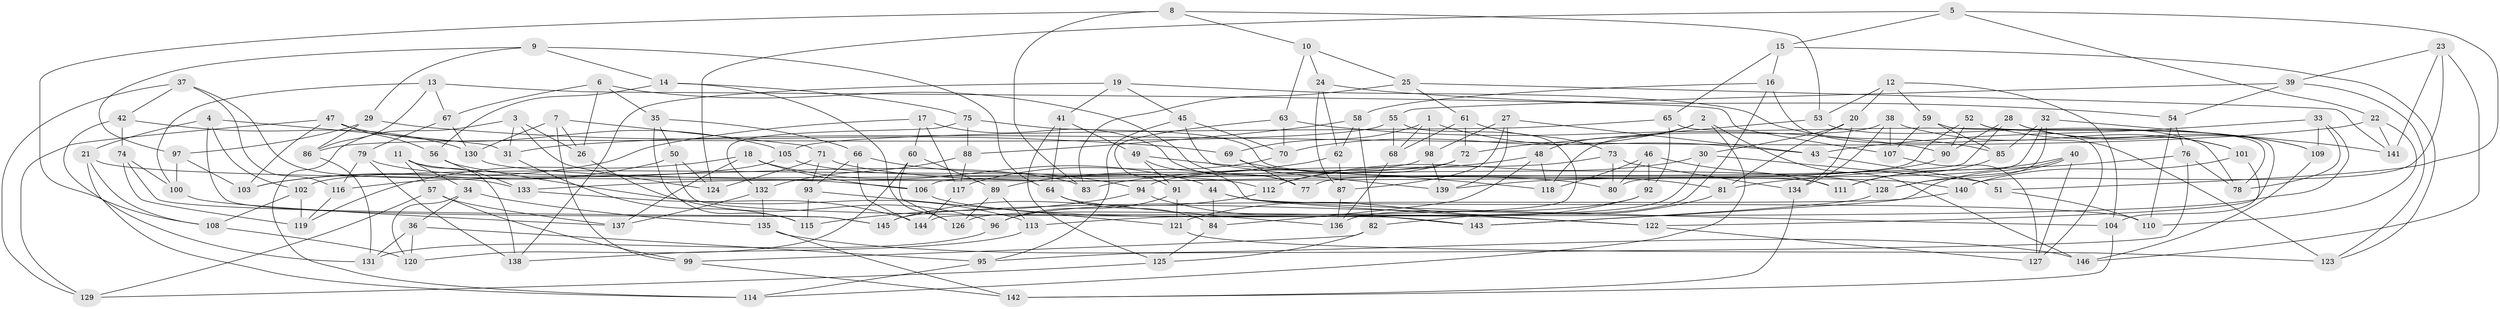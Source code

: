 // coarse degree distribution, {12: 0.03333333333333333, 7: 0.05, 4: 0.45, 8: 0.13333333333333333, 10: 0.1, 5: 0.05, 11: 0.03333333333333333, 3: 0.05, 9: 0.05, 6: 0.05}
// Generated by graph-tools (version 1.1) at 2025/53/03/04/25 22:53:30]
// undirected, 146 vertices, 292 edges
graph export_dot {
  node [color=gray90,style=filled];
  1;
  2;
  3;
  4;
  5;
  6;
  7;
  8;
  9;
  10;
  11;
  12;
  13;
  14;
  15;
  16;
  17;
  18;
  19;
  20;
  21;
  22;
  23;
  24;
  25;
  26;
  27;
  28;
  29;
  30;
  31;
  32;
  33;
  34;
  35;
  36;
  37;
  38;
  39;
  40;
  41;
  42;
  43;
  44;
  45;
  46;
  47;
  48;
  49;
  50;
  51;
  52;
  53;
  54;
  55;
  56;
  57;
  58;
  59;
  60;
  61;
  62;
  63;
  64;
  65;
  66;
  67;
  68;
  69;
  70;
  71;
  72;
  73;
  74;
  75;
  76;
  77;
  78;
  79;
  80;
  81;
  82;
  83;
  84;
  85;
  86;
  87;
  88;
  89;
  90;
  91;
  92;
  93;
  94;
  95;
  96;
  97;
  98;
  99;
  100;
  101;
  102;
  103;
  104;
  105;
  106;
  107;
  108;
  109;
  110;
  111;
  112;
  113;
  114;
  115;
  116;
  117;
  118;
  119;
  120;
  121;
  122;
  123;
  124;
  125;
  126;
  127;
  128;
  129;
  130;
  131;
  132;
  133;
  134;
  135;
  136;
  137;
  138;
  139;
  140;
  141;
  142;
  143;
  144;
  145;
  146;
  1 -- 69;
  1 -- 98;
  1 -- 68;
  1 -- 43;
  2 -- 146;
  2 -- 114;
  2 -- 70;
  2 -- 48;
  3 -- 114;
  3 -- 31;
  3 -- 124;
  3 -- 26;
  4 -- 31;
  4 -- 145;
  4 -- 102;
  4 -- 21;
  5 -- 22;
  5 -- 51;
  5 -- 15;
  5 -- 124;
  6 -- 26;
  6 -- 35;
  6 -- 67;
  6 -- 77;
  7 -- 26;
  7 -- 99;
  7 -- 71;
  7 -- 130;
  8 -- 83;
  8 -- 10;
  8 -- 53;
  8 -- 108;
  9 -- 29;
  9 -- 64;
  9 -- 97;
  9 -- 14;
  10 -- 25;
  10 -- 24;
  10 -- 63;
  11 -- 34;
  11 -- 138;
  11 -- 128;
  11 -- 57;
  12 -- 104;
  12 -- 53;
  12 -- 20;
  12 -- 59;
  13 -- 107;
  13 -- 86;
  13 -- 100;
  13 -- 67;
  14 -- 126;
  14 -- 56;
  14 -- 75;
  15 -- 16;
  15 -- 65;
  15 -- 123;
  16 -- 136;
  16 -- 123;
  16 -- 58;
  17 -- 103;
  17 -- 117;
  17 -- 77;
  17 -- 60;
  18 -- 44;
  18 -- 106;
  18 -- 119;
  18 -- 137;
  19 -- 45;
  19 -- 85;
  19 -- 138;
  19 -- 41;
  20 -- 134;
  20 -- 30;
  20 -- 81;
  21 -- 106;
  21 -- 108;
  21 -- 114;
  22 -- 31;
  22 -- 141;
  22 -- 110;
  23 -- 141;
  23 -- 140;
  23 -- 39;
  23 -- 146;
  24 -- 54;
  24 -- 62;
  24 -- 87;
  25 -- 141;
  25 -- 61;
  25 -- 83;
  26 -- 96;
  27 -- 139;
  27 -- 98;
  27 -- 43;
  27 -- 87;
  28 -- 106;
  28 -- 90;
  28 -- 101;
  28 -- 109;
  29 -- 69;
  29 -- 97;
  29 -- 86;
  30 -- 112;
  30 -- 126;
  30 -- 51;
  31 -- 115;
  32 -- 128;
  32 -- 85;
  32 -- 141;
  32 -- 80;
  33 -- 43;
  33 -- 109;
  33 -- 113;
  33 -- 78;
  34 -- 36;
  34 -- 135;
  34 -- 120;
  35 -- 66;
  35 -- 50;
  35 -- 115;
  36 -- 131;
  36 -- 120;
  36 -- 95;
  37 -- 42;
  37 -- 116;
  37 -- 133;
  37 -- 129;
  38 -- 134;
  38 -- 118;
  38 -- 101;
  38 -- 107;
  39 -- 55;
  39 -- 54;
  39 -- 123;
  40 -- 127;
  40 -- 111;
  40 -- 128;
  40 -- 143;
  41 -- 64;
  41 -- 49;
  41 -- 125;
  42 -- 130;
  42 -- 131;
  42 -- 74;
  43 -- 51;
  44 -- 110;
  44 -- 104;
  44 -- 84;
  45 -- 95;
  45 -- 139;
  45 -- 70;
  46 -- 111;
  46 -- 92;
  46 -- 118;
  46 -- 80;
  47 -- 129;
  47 -- 56;
  47 -- 105;
  47 -- 103;
  48 -- 118;
  48 -- 83;
  48 -- 84;
  49 -- 91;
  49 -- 118;
  49 -- 122;
  50 -- 103;
  50 -- 143;
  50 -- 124;
  51 -- 110;
  52 -- 90;
  52 -- 109;
  52 -- 77;
  52 -- 122;
  53 -- 78;
  53 -- 72;
  54 -- 110;
  54 -- 76;
  55 -- 68;
  55 -- 86;
  55 -- 144;
  56 -- 133;
  56 -- 113;
  57 -- 99;
  57 -- 137;
  57 -- 129;
  58 -- 88;
  58 -- 82;
  58 -- 62;
  59 -- 78;
  59 -- 107;
  59 -- 85;
  60 -- 89;
  60 -- 126;
  60 -- 120;
  61 -- 73;
  61 -- 68;
  61 -- 72;
  62 -- 87;
  62 -- 89;
  63 -- 91;
  63 -- 70;
  63 -- 90;
  64 -- 136;
  64 -- 84;
  65 -- 92;
  65 -- 127;
  65 -- 105;
  66 -- 94;
  66 -- 93;
  66 -- 144;
  67 -- 79;
  67 -- 130;
  68 -- 136;
  69 -- 81;
  69 -- 77;
  70 -- 117;
  71 -- 80;
  71 -- 93;
  71 -- 124;
  72 -- 112;
  72 -- 133;
  73 -- 80;
  73 -- 94;
  73 -- 134;
  74 -- 100;
  74 -- 145;
  74 -- 119;
  75 -- 111;
  75 -- 88;
  75 -- 132;
  76 -- 95;
  76 -- 81;
  76 -- 78;
  79 -- 138;
  79 -- 83;
  79 -- 116;
  81 -- 82;
  82 -- 99;
  82 -- 125;
  84 -- 125;
  85 -- 111;
  86 -- 131;
  87 -- 136;
  88 -- 132;
  88 -- 117;
  89 -- 113;
  89 -- 126;
  90 -- 139;
  91 -- 121;
  91 -- 96;
  92 -- 96;
  92 -- 121;
  93 -- 115;
  93 -- 121;
  94 -- 115;
  94 -- 143;
  95 -- 114;
  96 -- 131;
  97 -- 103;
  97 -- 100;
  98 -- 139;
  98 -- 102;
  99 -- 142;
  100 -- 137;
  101 -- 104;
  101 -- 140;
  102 -- 119;
  102 -- 108;
  104 -- 142;
  105 -- 116;
  105 -- 112;
  106 -- 122;
  107 -- 127;
  108 -- 120;
  109 -- 146;
  112 -- 145;
  113 -- 138;
  116 -- 119;
  117 -- 144;
  121 -- 123;
  122 -- 127;
  125 -- 129;
  128 -- 143;
  130 -- 140;
  132 -- 135;
  132 -- 137;
  133 -- 144;
  134 -- 142;
  135 -- 146;
  135 -- 142;
  140 -- 145;
}
